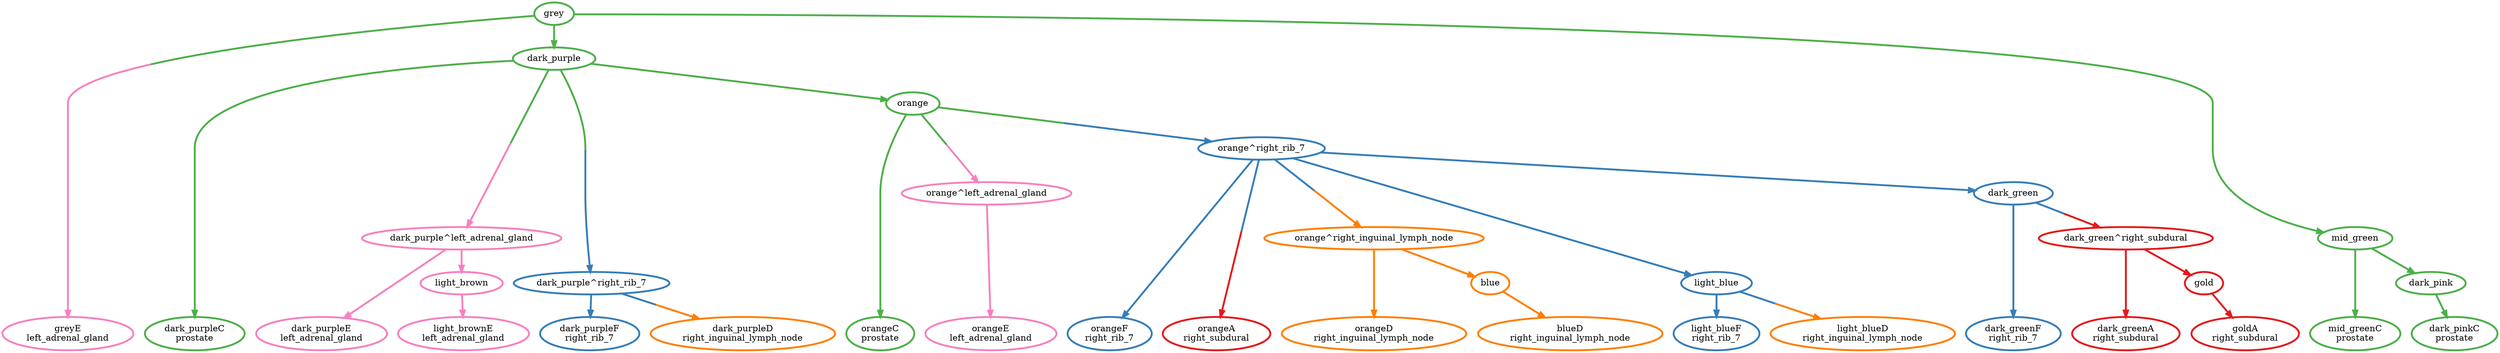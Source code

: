 digraph T {
	{
		rank=same
		33 [penwidth=3,colorscheme=set19,color=8,label="greyE\nleft_adrenal_gland"]
		29 [penwidth=3,colorscheme=set19,color=2,label="dark_purpleF\nright_rib_7"]
		28 [penwidth=3,colorscheme=set19,color=8,label="dark_purpleE\nleft_adrenal_gland"]
		27 [penwidth=3,colorscheme=set19,color=5,label="dark_purpleD\nright_inguinal_lymph_node"]
		26 [penwidth=3,colorscheme=set19,color=3,label="dark_purpleC\nprostate"]
		21 [penwidth=3,colorscheme=set19,color=2,label="orangeF\nright_rib_7"]
		20 [penwidth=3,colorscheme=set19,color=8,label="orangeE\nleft_adrenal_gland"]
		19 [penwidth=3,colorscheme=set19,color=5,label="orangeD\nright_inguinal_lymph_node"]
		18 [penwidth=3,colorscheme=set19,color=3,label="orangeC\nprostate"]
		17 [penwidth=3,colorscheme=set19,color=1,label="orangeA\nright_subdural"]
		15 [penwidth=3,colorscheme=set19,color=2,label="light_blueF\nright_rib_7"]
		14 [penwidth=3,colorscheme=set19,color=5,label="light_blueD\nright_inguinal_lymph_node"]
		12 [penwidth=3,colorscheme=set19,color=5,label="blueD\nright_inguinal_lymph_node"]
		9 [penwidth=3,colorscheme=set19,color=2,label="dark_greenF\nright_rib_7"]
		8 [penwidth=3,colorscheme=set19,color=1,label="dark_greenA\nright_subdural"]
		6 [penwidth=3,colorscheme=set19,color=1,label="goldA\nright_subdural"]
		4 [penwidth=3,colorscheme=set19,color=8,label="light_brownE\nleft_adrenal_gland"]
		2 [penwidth=3,colorscheme=set19,color=3,label="mid_greenC\nprostate"]
		0 [penwidth=3,colorscheme=set19,color=3,label="dark_pinkC\nprostate"]
	}
	34 [penwidth=3,colorscheme=set19,color=3,label="grey"]
	32 [penwidth=3,colorscheme=set19,color=3,label="dark_purple"]
	31 [penwidth=3,colorscheme=set19,color=8,label="dark_purple^left_adrenal_gland"]
	30 [penwidth=3,colorscheme=set19,color=2,label="dark_purple^right_rib_7"]
	25 [penwidth=3,colorscheme=set19,color=3,label="orange"]
	24 [penwidth=3,colorscheme=set19,color=8,label="orange^left_adrenal_gland"]
	23 [penwidth=3,colorscheme=set19,color=5,label="orange^right_inguinal_lymph_node"]
	22 [penwidth=3,colorscheme=set19,color=2,label="orange^right_rib_7"]
	16 [penwidth=3,colorscheme=set19,color=2,label="light_blue"]
	13 [penwidth=3,colorscheme=set19,color=5,label="blue"]
	11 [penwidth=3,colorscheme=set19,color=2,label="dark_green"]
	10 [penwidth=3,colorscheme=set19,color=1,label="dark_green^right_subdural"]
	7 [penwidth=3,colorscheme=set19,color=1,label="gold"]
	5 [penwidth=3,colorscheme=set19,color=8,label="light_brown"]
	3 [penwidth=3,colorscheme=set19,color=3,label="mid_green"]
	1 [penwidth=3,colorscheme=set19,color=3,label="dark_pink"]
	34 -> 33 [penwidth=3,colorscheme=set19,color="3;0.5:8"]
	34 -> 32 [penwidth=3,colorscheme=set19,color=3]
	34 -> 3 [penwidth=3,colorscheme=set19,color=3]
	32 -> 31 [penwidth=3,colorscheme=set19,color="3;0.5:8"]
	32 -> 30 [penwidth=3,colorscheme=set19,color="3;0.5:2"]
	32 -> 26 [penwidth=3,colorscheme=set19,color=3]
	32 -> 25 [penwidth=3,colorscheme=set19,color=3]
	31 -> 28 [penwidth=3,colorscheme=set19,color=8]
	31 -> 5 [penwidth=3,colorscheme=set19,color=8]
	30 -> 29 [penwidth=3,colorscheme=set19,color=2]
	30 -> 27 [penwidth=3,colorscheme=set19,color="2;0.5:5"]
	25 -> 24 [penwidth=3,colorscheme=set19,color="3;0.5:8"]
	25 -> 22 [penwidth=3,colorscheme=set19,color="3;0.5:2"]
	25 -> 18 [penwidth=3,colorscheme=set19,color=3]
	24 -> 20 [penwidth=3,colorscheme=set19,color=8]
	23 -> 19 [penwidth=3,colorscheme=set19,color=5]
	23 -> 13 [penwidth=3,colorscheme=set19,color=5]
	22 -> 23 [penwidth=3,colorscheme=set19,color="2;0.5:5"]
	22 -> 21 [penwidth=3,colorscheme=set19,color=2]
	22 -> 17 [penwidth=3,colorscheme=set19,color="2;0.5:1"]
	22 -> 16 [penwidth=3,colorscheme=set19,color=2]
	22 -> 11 [penwidth=3,colorscheme=set19,color=2]
	16 -> 15 [penwidth=3,colorscheme=set19,color=2]
	16 -> 14 [penwidth=3,colorscheme=set19,color="2;0.5:5"]
	13 -> 12 [penwidth=3,colorscheme=set19,color=5]
	11 -> 10 [penwidth=3,colorscheme=set19,color="2;0.5:1"]
	11 -> 9 [penwidth=3,colorscheme=set19,color=2]
	10 -> 8 [penwidth=3,colorscheme=set19,color=1]
	10 -> 7 [penwidth=3,colorscheme=set19,color=1]
	7 -> 6 [penwidth=3,colorscheme=set19,color=1]
	5 -> 4 [penwidth=3,colorscheme=set19,color=8]
	3 -> 2 [penwidth=3,colorscheme=set19,color=3]
	3 -> 1 [penwidth=3,colorscheme=set19,color=3]
	1 -> 0 [penwidth=3,colorscheme=set19,color=3]
}
